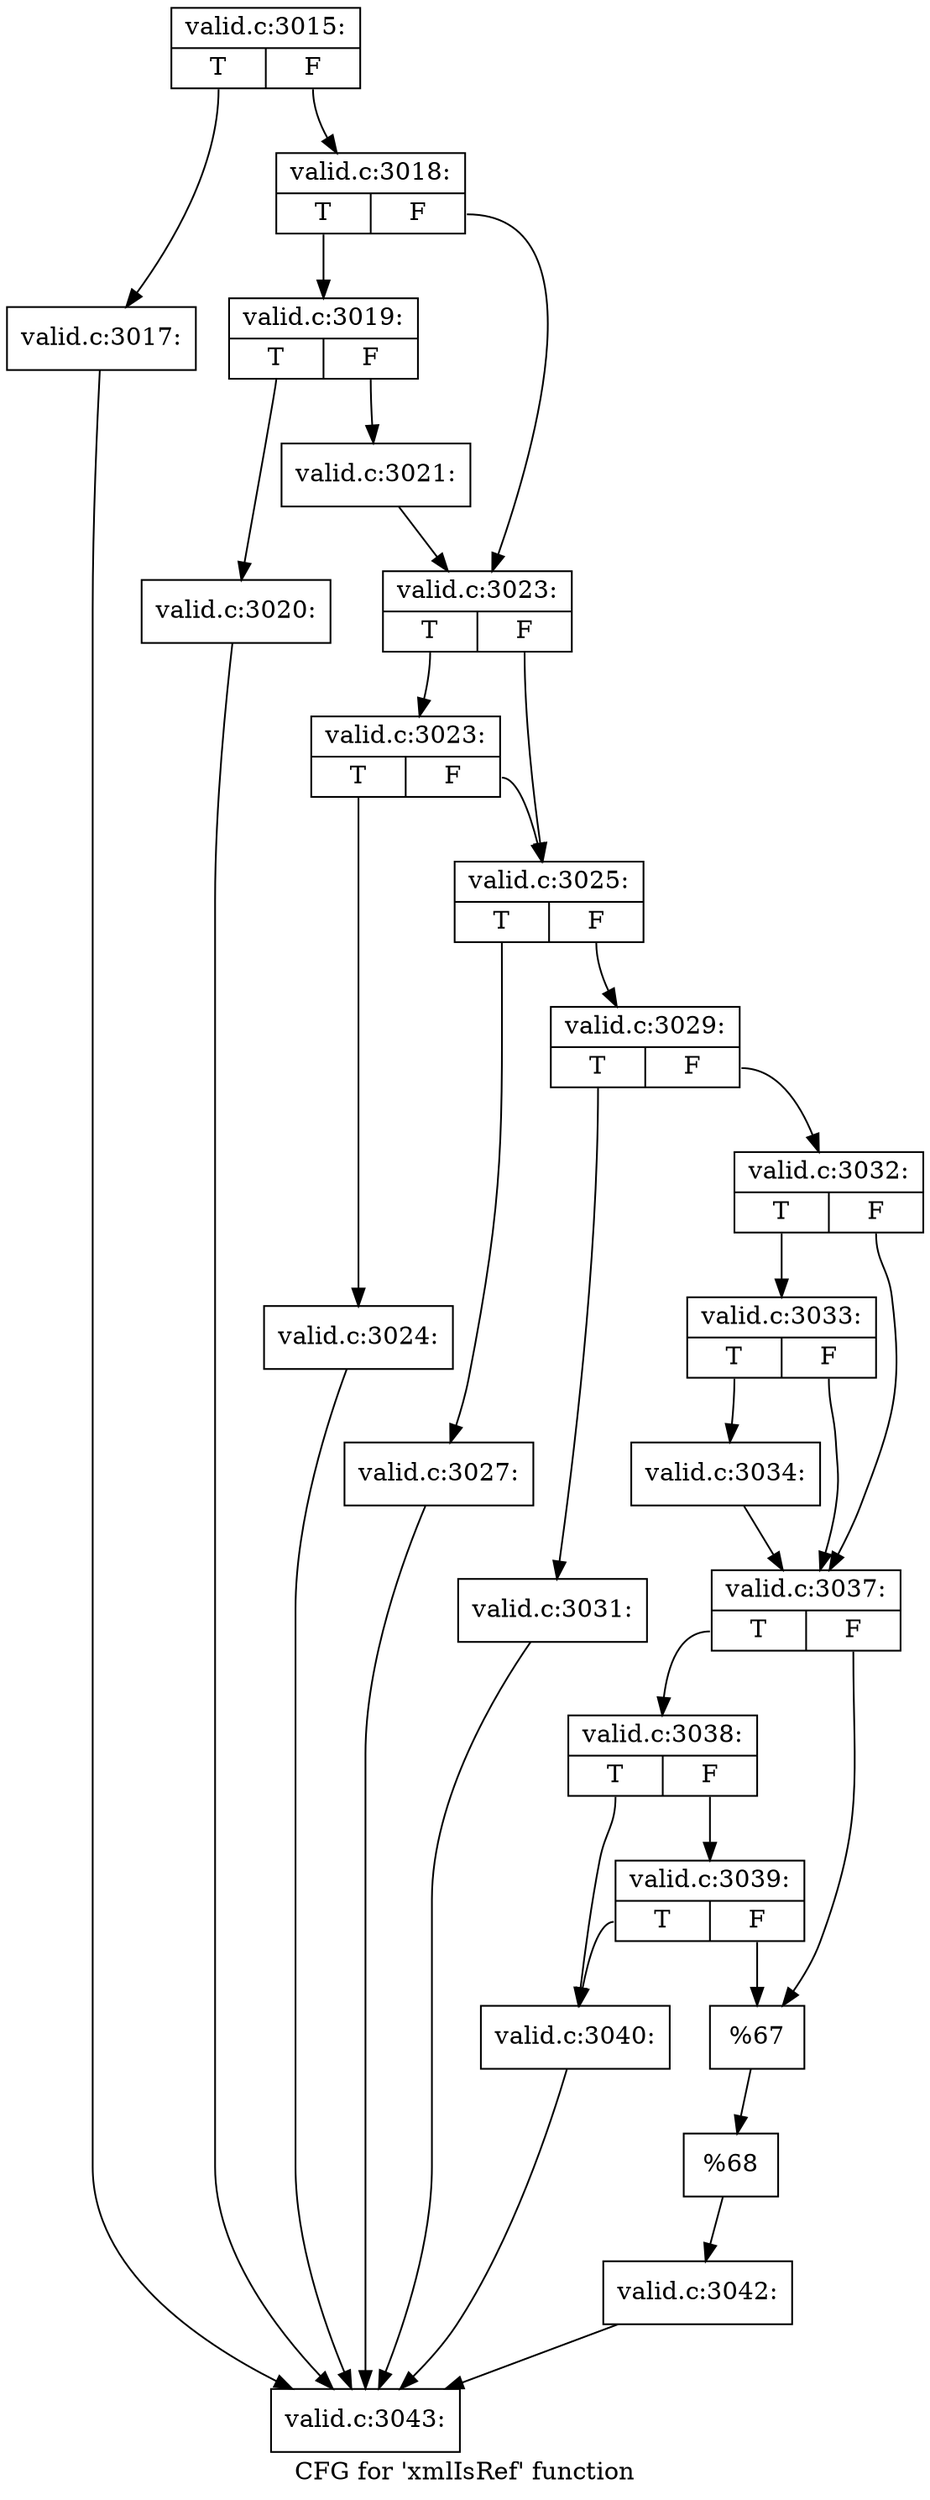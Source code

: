 digraph "CFG for 'xmlIsRef' function" {
	label="CFG for 'xmlIsRef' function";

	Node0x500a4d0 [shape=record,label="{valid.c:3015:|{<s0>T|<s1>F}}"];
	Node0x500a4d0:s0 -> Node0x5016ed0;
	Node0x500a4d0:s1 -> Node0x5016f20;
	Node0x5016ed0 [shape=record,label="{valid.c:3017:}"];
	Node0x5016ed0 -> Node0x50135e0;
	Node0x5016f20 [shape=record,label="{valid.c:3018:|{<s0>T|<s1>F}}"];
	Node0x5016f20:s0 -> Node0x5019fc0;
	Node0x5016f20:s1 -> Node0x501a010;
	Node0x5019fc0 [shape=record,label="{valid.c:3019:|{<s0>T|<s1>F}}"];
	Node0x5019fc0:s0 -> Node0x501a610;
	Node0x5019fc0:s1 -> Node0x501a660;
	Node0x501a610 [shape=record,label="{valid.c:3020:}"];
	Node0x501a610 -> Node0x50135e0;
	Node0x501a660 [shape=record,label="{valid.c:3021:}"];
	Node0x501a660 -> Node0x501a010;
	Node0x501a010 [shape=record,label="{valid.c:3023:|{<s0>T|<s1>F}}"];
	Node0x501a010:s0 -> Node0x501acd0;
	Node0x501a010:s1 -> Node0x501ac80;
	Node0x501acd0 [shape=record,label="{valid.c:3023:|{<s0>T|<s1>F}}"];
	Node0x501acd0:s0 -> Node0x501abe0;
	Node0x501acd0:s1 -> Node0x501ac80;
	Node0x501abe0 [shape=record,label="{valid.c:3024:}"];
	Node0x501abe0 -> Node0x50135e0;
	Node0x501ac80 [shape=record,label="{valid.c:3025:|{<s0>T|<s1>F}}"];
	Node0x501ac80:s0 -> Node0x501b690;
	Node0x501ac80:s1 -> Node0x501b730;
	Node0x501b690 [shape=record,label="{valid.c:3027:}"];
	Node0x501b690 -> Node0x50135e0;
	Node0x501b730 [shape=record,label="{valid.c:3029:|{<s0>T|<s1>F}}"];
	Node0x501b730:s0 -> Node0x501c0d0;
	Node0x501b730:s1 -> Node0x501c120;
	Node0x501c0d0 [shape=record,label="{valid.c:3031:}"];
	Node0x501c0d0 -> Node0x50135e0;
	Node0x501c120 [shape=record,label="{valid.c:3032:|{<s0>T|<s1>F}}"];
	Node0x501c120:s0 -> Node0x501cd60;
	Node0x501c120:s1 -> Node0x501cd10;
	Node0x501cd60 [shape=record,label="{valid.c:3033:|{<s0>T|<s1>F}}"];
	Node0x501cd60:s0 -> Node0x501ccc0;
	Node0x501cd60:s1 -> Node0x501cd10;
	Node0x501ccc0 [shape=record,label="{valid.c:3034:}"];
	Node0x501ccc0 -> Node0x501cd10;
	Node0x501cd10 [shape=record,label="{valid.c:3037:|{<s0>T|<s1>F}}"];
	Node0x501cd10:s0 -> Node0x501e440;
	Node0x501cd10:s1 -> Node0x501e3f0;
	Node0x501e440 [shape=record,label="{valid.c:3038:|{<s0>T|<s1>F}}"];
	Node0x501e440:s0 -> Node0x501e3a0;
	Node0x501e440:s1 -> Node0x501e750;
	Node0x501e750 [shape=record,label="{valid.c:3039:|{<s0>T|<s1>F}}"];
	Node0x501e750:s0 -> Node0x501e3a0;
	Node0x501e750:s1 -> Node0x501e3f0;
	Node0x501e3a0 [shape=record,label="{valid.c:3040:}"];
	Node0x501e3a0 -> Node0x50135e0;
	Node0x501e3f0 [shape=record,label="{%67}"];
	Node0x501e3f0 -> Node0x501b6e0;
	Node0x501b6e0 [shape=record,label="{%68}"];
	Node0x501b6e0 -> Node0x501ac30;
	Node0x501ac30 [shape=record,label="{valid.c:3042:}"];
	Node0x501ac30 -> Node0x50135e0;
	Node0x50135e0 [shape=record,label="{valid.c:3043:}"];
}
